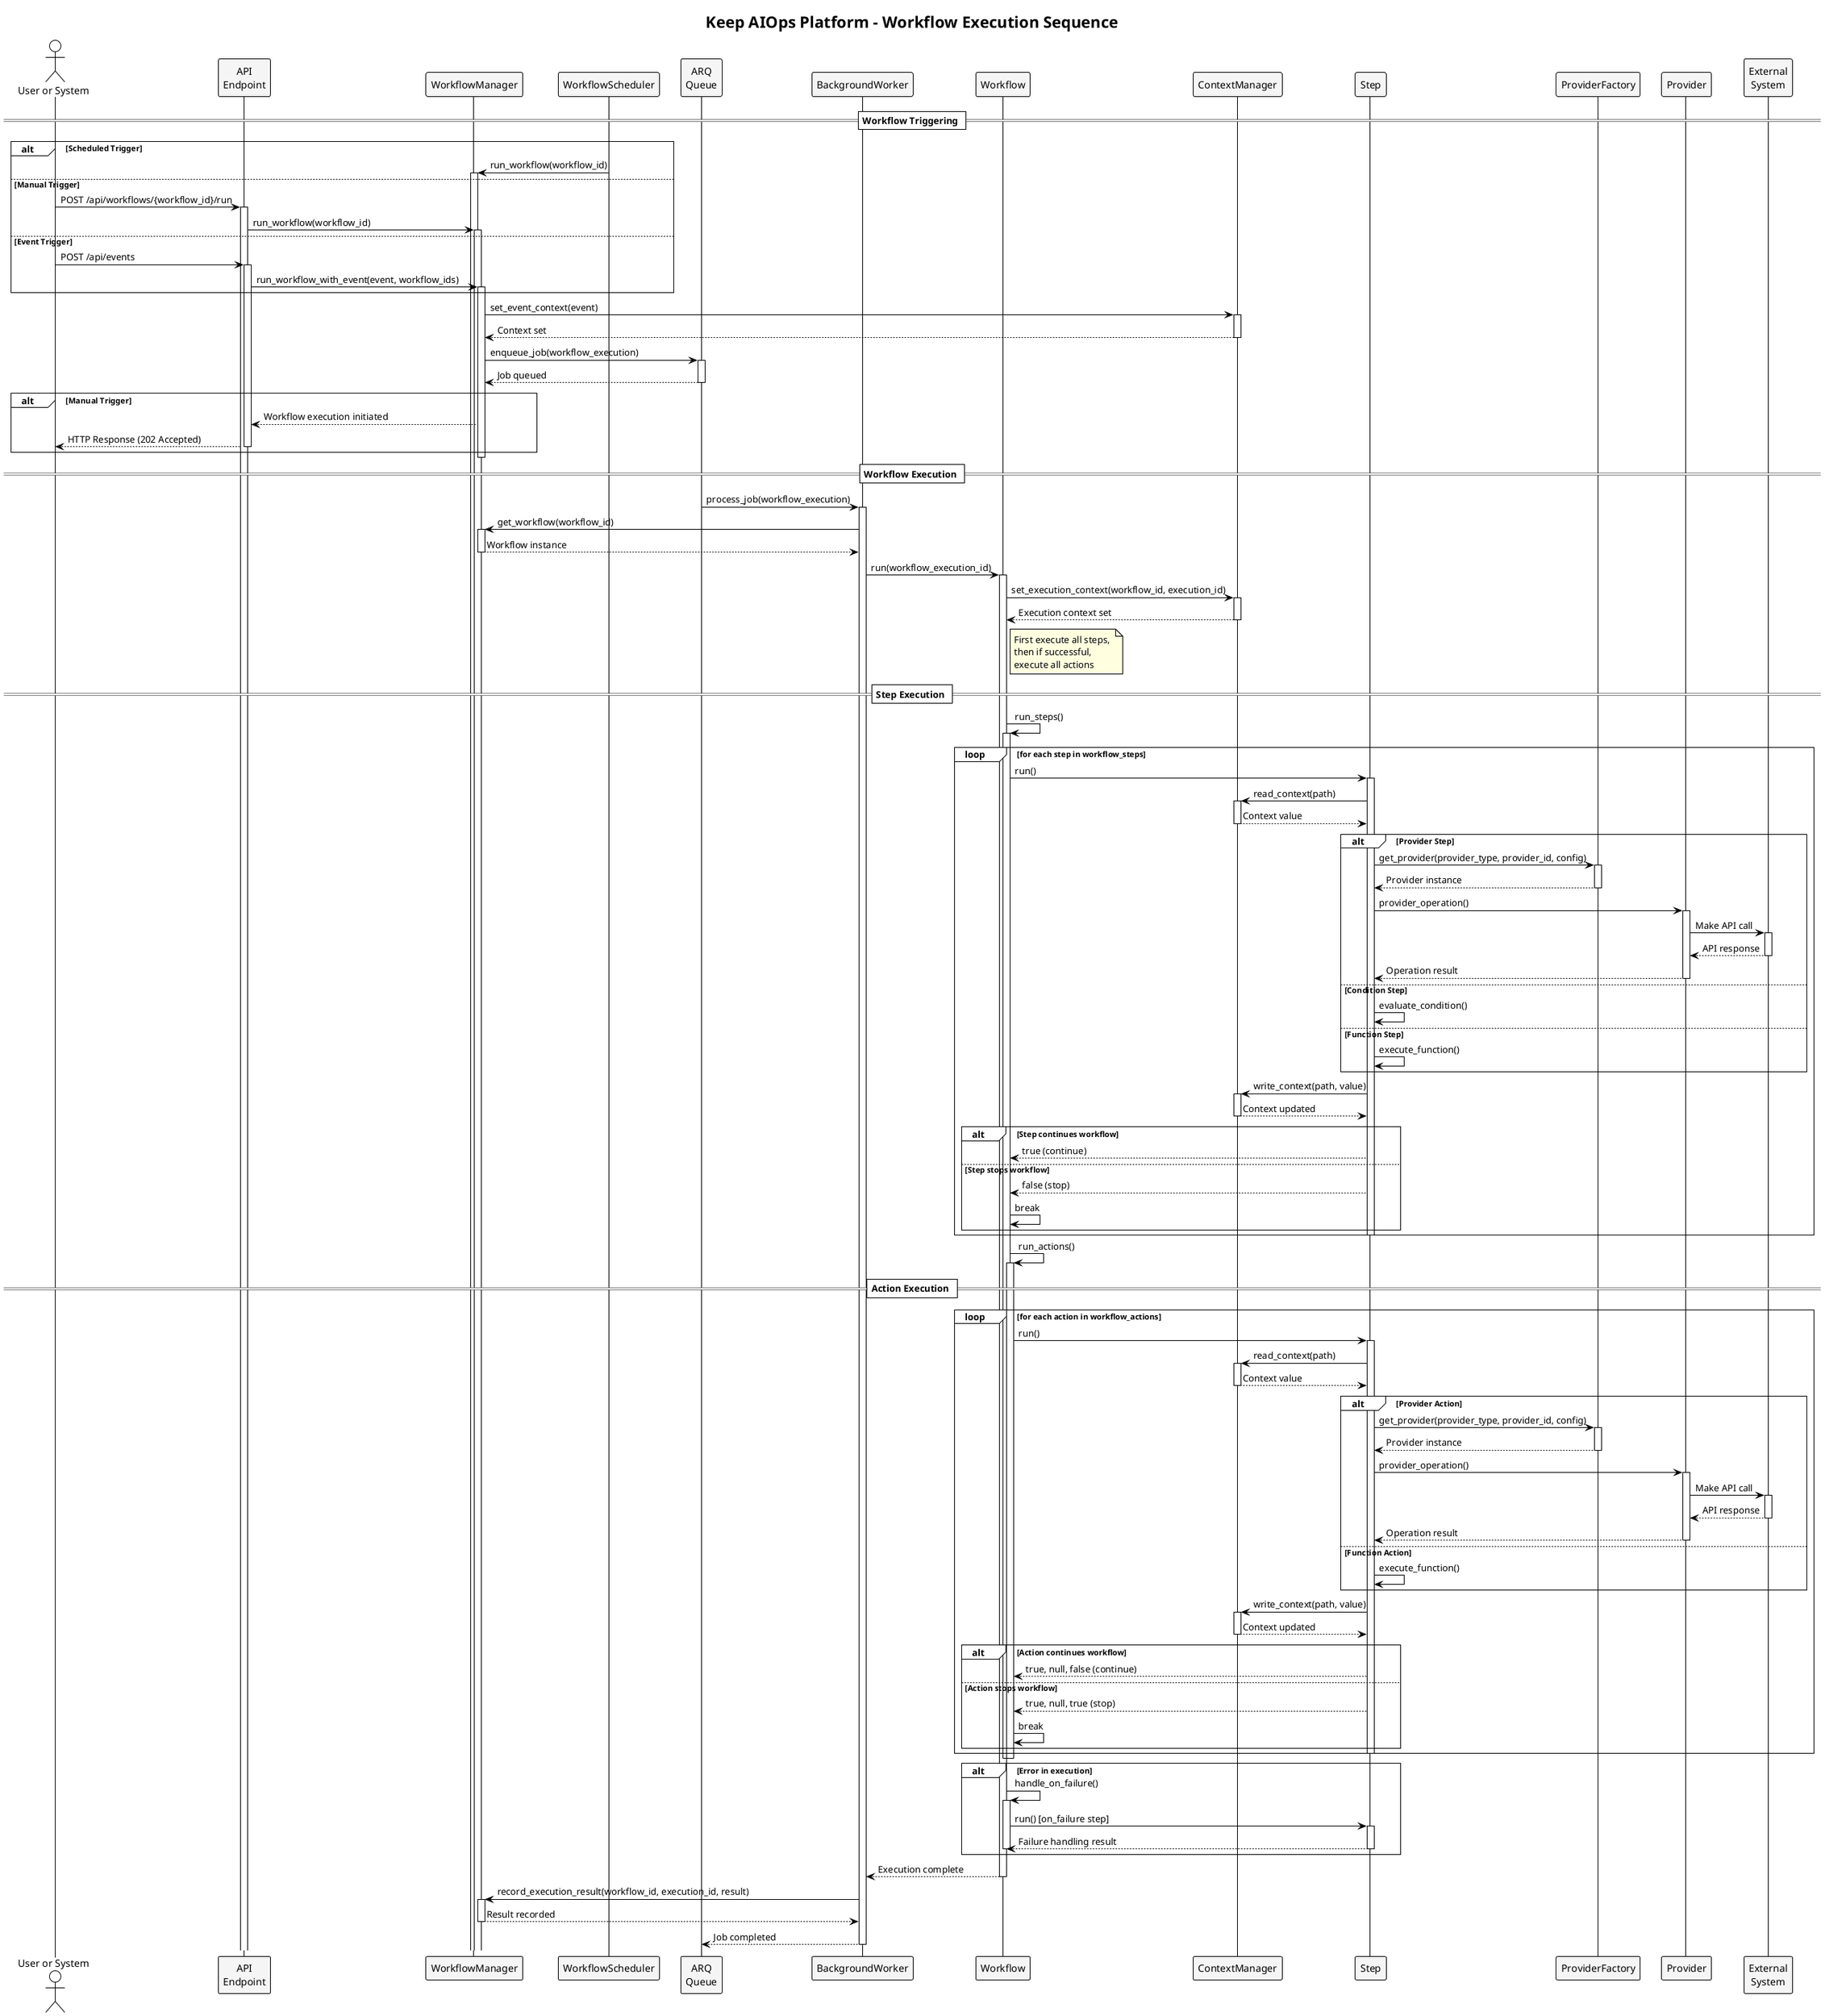 @startuml Workflow_Execution_Sequence

title Keep AIOps Platform - Workflow Execution Sequence

!theme plain
skinparam SequenceBoxBackgroundColor WhiteSmoke
skinparam SequenceBoxBorderColor Black
skinparam ParticipantBackgroundColor WhiteSmoke
skinparam ParticipantBorderColor Black
skinparam NoteBackgroundColor LightYellow
skinparam NoteBorderColor Black

actor "User or System" as Trigger
participant "API\nEndpoint" as API
participant "WorkflowManager" as Manager
participant "WorkflowScheduler" as Scheduler
participant "ARQ\nQueue" as Queue
participant "BackgroundWorker" as Worker
participant "Workflow" as WF
participant "ContextManager" as Context
participant "Step" as Step
participant "ProviderFactory" as ProviderFactory
participant "Provider" as Provider
participant "External\nSystem" as External

== Workflow Triggering ==

alt Scheduled Trigger
  Scheduler -> Manager: run_workflow(workflow_id)
  activate Manager
else Manual Trigger
  Trigger -> API: POST /api/workflows/{workflow_id}/run
  activate API
  API -> Manager: run_workflow(workflow_id)
  activate Manager
else Event Trigger
  Trigger -> API: POST /api/events
  activate API
  API -> Manager: run_workflow_with_event(event, workflow_ids)
  activate Manager
end alt

Manager -> Context: set_event_context(event)
activate Context
Context --> Manager: Context set
deactivate Context

Manager -> Queue: enqueue_job(workflow_execution)
activate Queue
Queue --> Manager: Job queued
deactivate Queue

alt Manual Trigger
  Manager --> API: Workflow execution initiated
  API --> Trigger: HTTP Response (202 Accepted)
  deactivate API
end alt

deactivate Manager

== Workflow Execution ==

Queue -> Worker: process_job(workflow_execution)
activate Worker
Worker -> Manager: get_workflow(workflow_id)
activate Manager
Manager --> Worker: Workflow instance
deactivate Manager

Worker -> WF: run(workflow_execution_id)
activate WF

WF -> Context: set_execution_context(workflow_id, execution_id)
activate Context
Context --> WF: Execution context set
deactivate Context

note right of WF
  First execute all steps, 
  then if successful, 
  execute all actions
end note

== Step Execution ==

WF -> WF: run_steps()
activate WF

loop for each step in workflow_steps
  WF -> Step: run()
  activate Step
  
  Step -> Context: read_context(path)
  activate Context
  Context --> Step: Context value
  deactivate Context
  
  alt Provider Step
    Step -> ProviderFactory: get_provider(provider_type, provider_id, config)
    activate ProviderFactory
    ProviderFactory --> Step: Provider instance
    deactivate ProviderFactory
    
    Step -> Provider: provider_operation()
    activate Provider
    Provider -> External: Make API call
    activate External
    External --> Provider: API response
    deactivate External
    Provider --> Step: Operation result
    deactivate Provider
  else Condition Step
    Step -> Step: evaluate_condition()
  else Function Step
    Step -> Step: execute_function()
  end alt
  
  Step -> Context: write_context(path, value)
  activate Context
  Context --> Step: Context updated
  deactivate Context
  
  alt Step continues workflow
    Step --> WF: true (continue)
  else Step stops workflow
    Step --> WF: false (stop)
    WF -> WF: break
  end alt
  
  deactivate Step
end loop

WF -> WF: run_actions()
activate WF

== Action Execution ==

loop for each action in workflow_actions
  WF -> Step: run()
  activate Step
  
  Step -> Context: read_context(path)
  activate Context
  Context --> Step: Context value
  deactivate Context
  
  alt Provider Action
    Step -> ProviderFactory: get_provider(provider_type, provider_id, config)
    activate ProviderFactory
    ProviderFactory --> Step: Provider instance
    deactivate ProviderFactory
    
    Step -> Provider: provider_operation()
    activate Provider
    Provider -> External: Make API call
    activate External
    External --> Provider: API response
    deactivate External
    Provider --> Step: Operation result
    deactivate Provider
  else Function Action
    Step -> Step: execute_function()
  end alt
  
  Step -> Context: write_context(path, value)
  activate Context
  Context --> Step: Context updated
  deactivate Context
  
  alt Action continues workflow
    Step --> WF: true, null, false (continue)
  else Action stops workflow
    Step --> WF: true, null, true (stop)
    WF -> WF: break
  end alt
  
  deactivate Step
end loop

deactivate WF
deactivate WF

alt Error in execution
  WF -> WF: handle_on_failure()
  activate WF
  
  WF -> Step: run() [on_failure step]
  activate Step
  Step --> WF: Failure handling result
  deactivate Step
  
  deactivate WF
end alt

WF --> Worker: Execution complete
deactivate WF

Worker -> Manager: record_execution_result(workflow_id, execution_id, result)
activate Manager
Manager --> Worker: Result recorded
deactivate Manager

Worker --> Queue: Job completed
deactivate Worker

@enduml 